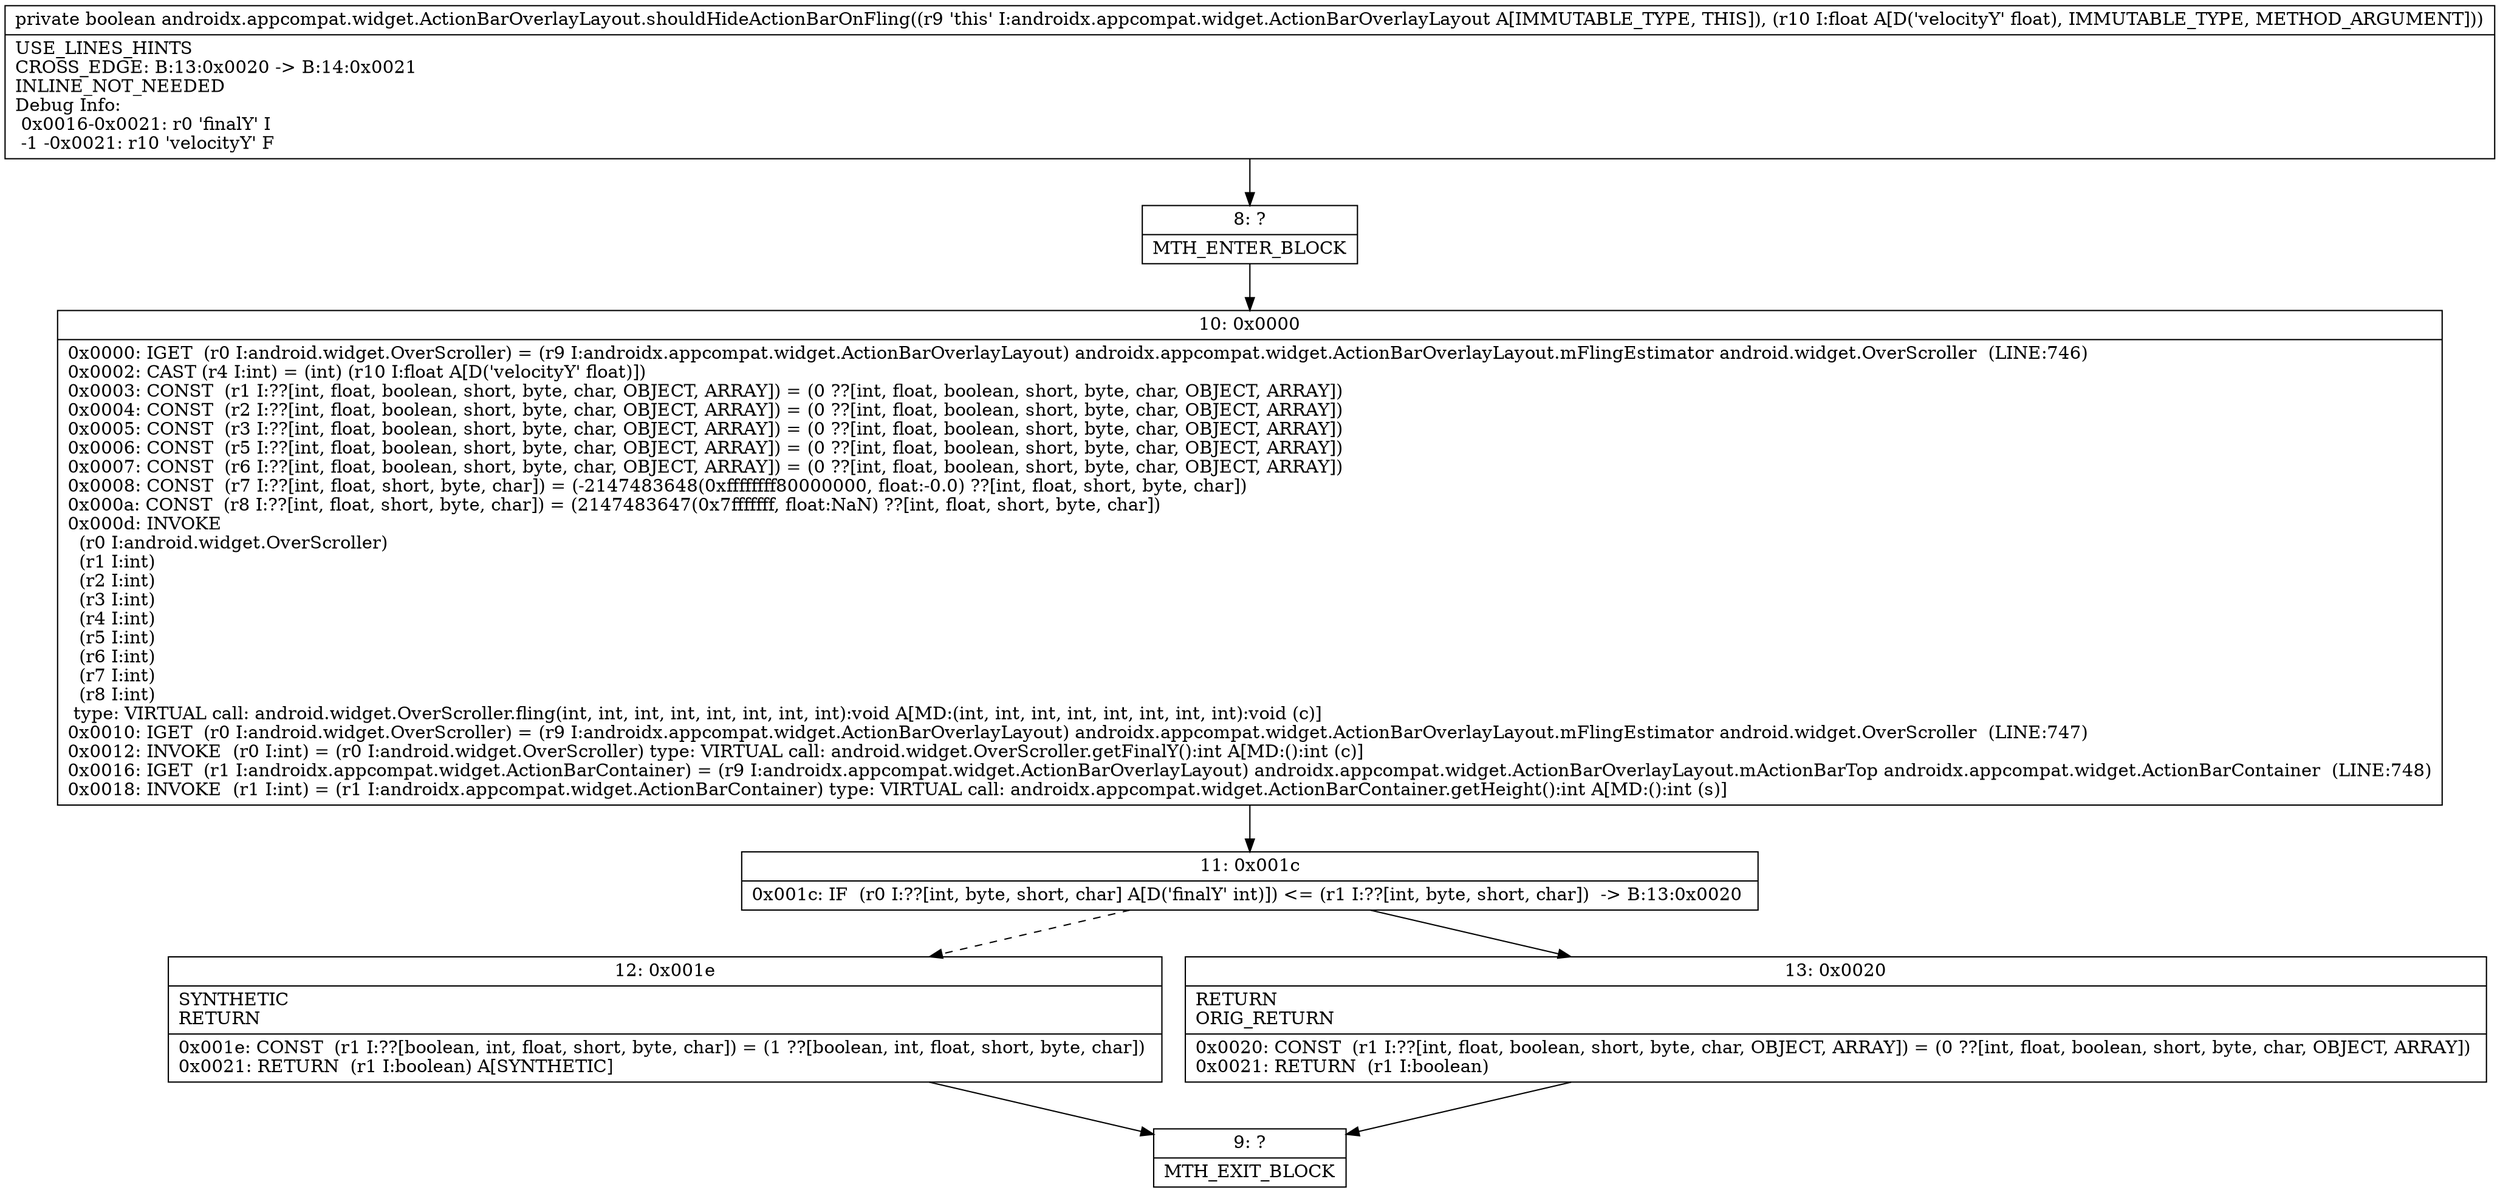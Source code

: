 digraph "CFG forandroidx.appcompat.widget.ActionBarOverlayLayout.shouldHideActionBarOnFling(F)Z" {
Node_8 [shape=record,label="{8\:\ ?|MTH_ENTER_BLOCK\l}"];
Node_10 [shape=record,label="{10\:\ 0x0000|0x0000: IGET  (r0 I:android.widget.OverScroller) = (r9 I:androidx.appcompat.widget.ActionBarOverlayLayout) androidx.appcompat.widget.ActionBarOverlayLayout.mFlingEstimator android.widget.OverScroller  (LINE:746)\l0x0002: CAST (r4 I:int) = (int) (r10 I:float A[D('velocityY' float)]) \l0x0003: CONST  (r1 I:??[int, float, boolean, short, byte, char, OBJECT, ARRAY]) = (0 ??[int, float, boolean, short, byte, char, OBJECT, ARRAY]) \l0x0004: CONST  (r2 I:??[int, float, boolean, short, byte, char, OBJECT, ARRAY]) = (0 ??[int, float, boolean, short, byte, char, OBJECT, ARRAY]) \l0x0005: CONST  (r3 I:??[int, float, boolean, short, byte, char, OBJECT, ARRAY]) = (0 ??[int, float, boolean, short, byte, char, OBJECT, ARRAY]) \l0x0006: CONST  (r5 I:??[int, float, boolean, short, byte, char, OBJECT, ARRAY]) = (0 ??[int, float, boolean, short, byte, char, OBJECT, ARRAY]) \l0x0007: CONST  (r6 I:??[int, float, boolean, short, byte, char, OBJECT, ARRAY]) = (0 ??[int, float, boolean, short, byte, char, OBJECT, ARRAY]) \l0x0008: CONST  (r7 I:??[int, float, short, byte, char]) = (\-2147483648(0xffffffff80000000, float:\-0.0) ??[int, float, short, byte, char]) \l0x000a: CONST  (r8 I:??[int, float, short, byte, char]) = (2147483647(0x7fffffff, float:NaN) ??[int, float, short, byte, char]) \l0x000d: INVOKE  \l  (r0 I:android.widget.OverScroller)\l  (r1 I:int)\l  (r2 I:int)\l  (r3 I:int)\l  (r4 I:int)\l  (r5 I:int)\l  (r6 I:int)\l  (r7 I:int)\l  (r8 I:int)\l type: VIRTUAL call: android.widget.OverScroller.fling(int, int, int, int, int, int, int, int):void A[MD:(int, int, int, int, int, int, int, int):void (c)]\l0x0010: IGET  (r0 I:android.widget.OverScroller) = (r9 I:androidx.appcompat.widget.ActionBarOverlayLayout) androidx.appcompat.widget.ActionBarOverlayLayout.mFlingEstimator android.widget.OverScroller  (LINE:747)\l0x0012: INVOKE  (r0 I:int) = (r0 I:android.widget.OverScroller) type: VIRTUAL call: android.widget.OverScroller.getFinalY():int A[MD:():int (c)]\l0x0016: IGET  (r1 I:androidx.appcompat.widget.ActionBarContainer) = (r9 I:androidx.appcompat.widget.ActionBarOverlayLayout) androidx.appcompat.widget.ActionBarOverlayLayout.mActionBarTop androidx.appcompat.widget.ActionBarContainer  (LINE:748)\l0x0018: INVOKE  (r1 I:int) = (r1 I:androidx.appcompat.widget.ActionBarContainer) type: VIRTUAL call: androidx.appcompat.widget.ActionBarContainer.getHeight():int A[MD:():int (s)]\l}"];
Node_11 [shape=record,label="{11\:\ 0x001c|0x001c: IF  (r0 I:??[int, byte, short, char] A[D('finalY' int)]) \<= (r1 I:??[int, byte, short, char])  \-\> B:13:0x0020 \l}"];
Node_12 [shape=record,label="{12\:\ 0x001e|SYNTHETIC\lRETURN\l|0x001e: CONST  (r1 I:??[boolean, int, float, short, byte, char]) = (1 ??[boolean, int, float, short, byte, char]) \l0x0021: RETURN  (r1 I:boolean) A[SYNTHETIC]\l}"];
Node_9 [shape=record,label="{9\:\ ?|MTH_EXIT_BLOCK\l}"];
Node_13 [shape=record,label="{13\:\ 0x0020|RETURN\lORIG_RETURN\l|0x0020: CONST  (r1 I:??[int, float, boolean, short, byte, char, OBJECT, ARRAY]) = (0 ??[int, float, boolean, short, byte, char, OBJECT, ARRAY]) \l0x0021: RETURN  (r1 I:boolean) \l}"];
MethodNode[shape=record,label="{private boolean androidx.appcompat.widget.ActionBarOverlayLayout.shouldHideActionBarOnFling((r9 'this' I:androidx.appcompat.widget.ActionBarOverlayLayout A[IMMUTABLE_TYPE, THIS]), (r10 I:float A[D('velocityY' float), IMMUTABLE_TYPE, METHOD_ARGUMENT]))  | USE_LINES_HINTS\lCROSS_EDGE: B:13:0x0020 \-\> B:14:0x0021\lINLINE_NOT_NEEDED\lDebug Info:\l  0x0016\-0x0021: r0 'finalY' I\l  \-1 \-0x0021: r10 'velocityY' F\l}"];
MethodNode -> Node_8;Node_8 -> Node_10;
Node_10 -> Node_11;
Node_11 -> Node_12[style=dashed];
Node_11 -> Node_13;
Node_12 -> Node_9;
Node_13 -> Node_9;
}

